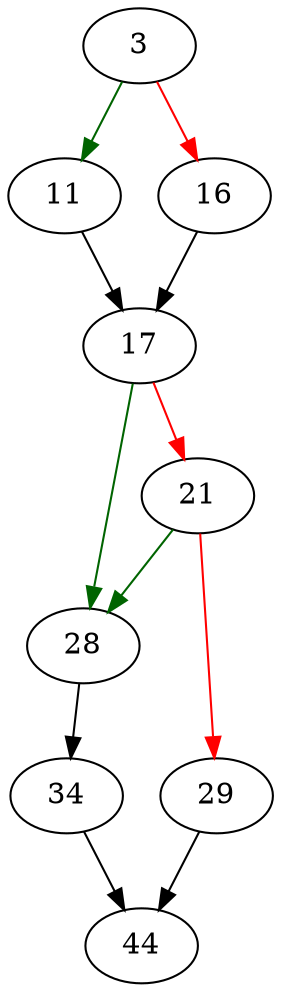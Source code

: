 strict digraph "lintDotCommand" {
	// Node definitions.
	3 [entry=true];
	11;
	16;
	17;
	28;
	21;
	29;
	34;
	44;

	// Edge definitions.
	3 -> 11 [
		color=darkgreen
		cond=true
	];
	3 -> 16 [
		color=red
		cond=false
	];
	11 -> 17;
	16 -> 17;
	17 -> 28 [
		color=darkgreen
		cond=true
	];
	17 -> 21 [
		color=red
		cond=false
	];
	28 -> 34;
	21 -> 28 [
		color=darkgreen
		cond=true
	];
	21 -> 29 [
		color=red
		cond=false
	];
	29 -> 44;
	34 -> 44;
}